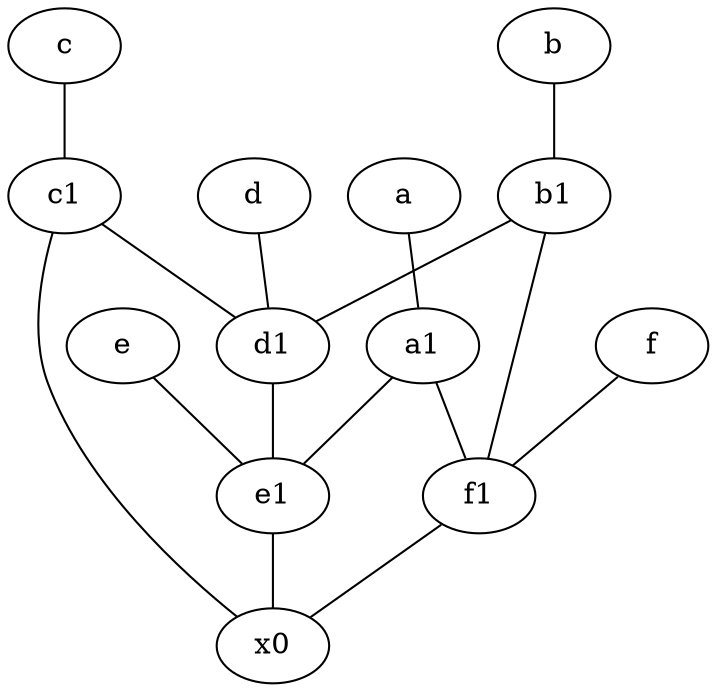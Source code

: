 graph {
	node [labelfontsize=50]
	a [labelfontsize=50 pos="8,2!"]
	f [labelfontsize=50 pos="3,9!"]
	e [labelfontsize=50 pos="7,9!"]
	d [labelfontsize=50 pos="2,5!"]
	c1 [labelfontsize=50 pos="4.5,3!"]
	e1 [labelfontsize=50 pos="7,7!"]
	c [labelfontsize=50 pos="4.5,2!"]
	f1 [labelfontsize=50 pos="3,8!"]
	b [labelfontsize=50 pos="10,4!"]
	d1 [labelfontsize=50 pos="3,5!"]
	a1 [labelfontsize=50 pos="8,3!"]
	x0 [labelfontsize=50]
	b1 [labelfontsize=50 pos="9,4!"]
	a -- a1
	b1 -- f1
	a1 -- f1
	d -- d1
	e -- e1
	d1 -- e1
	e1 -- x0
	f1 -- x0
	c1 -- d1
	f -- f1
	b -- b1
	a1 -- e1
	b1 -- d1
	c -- c1
	c1 -- x0
}
